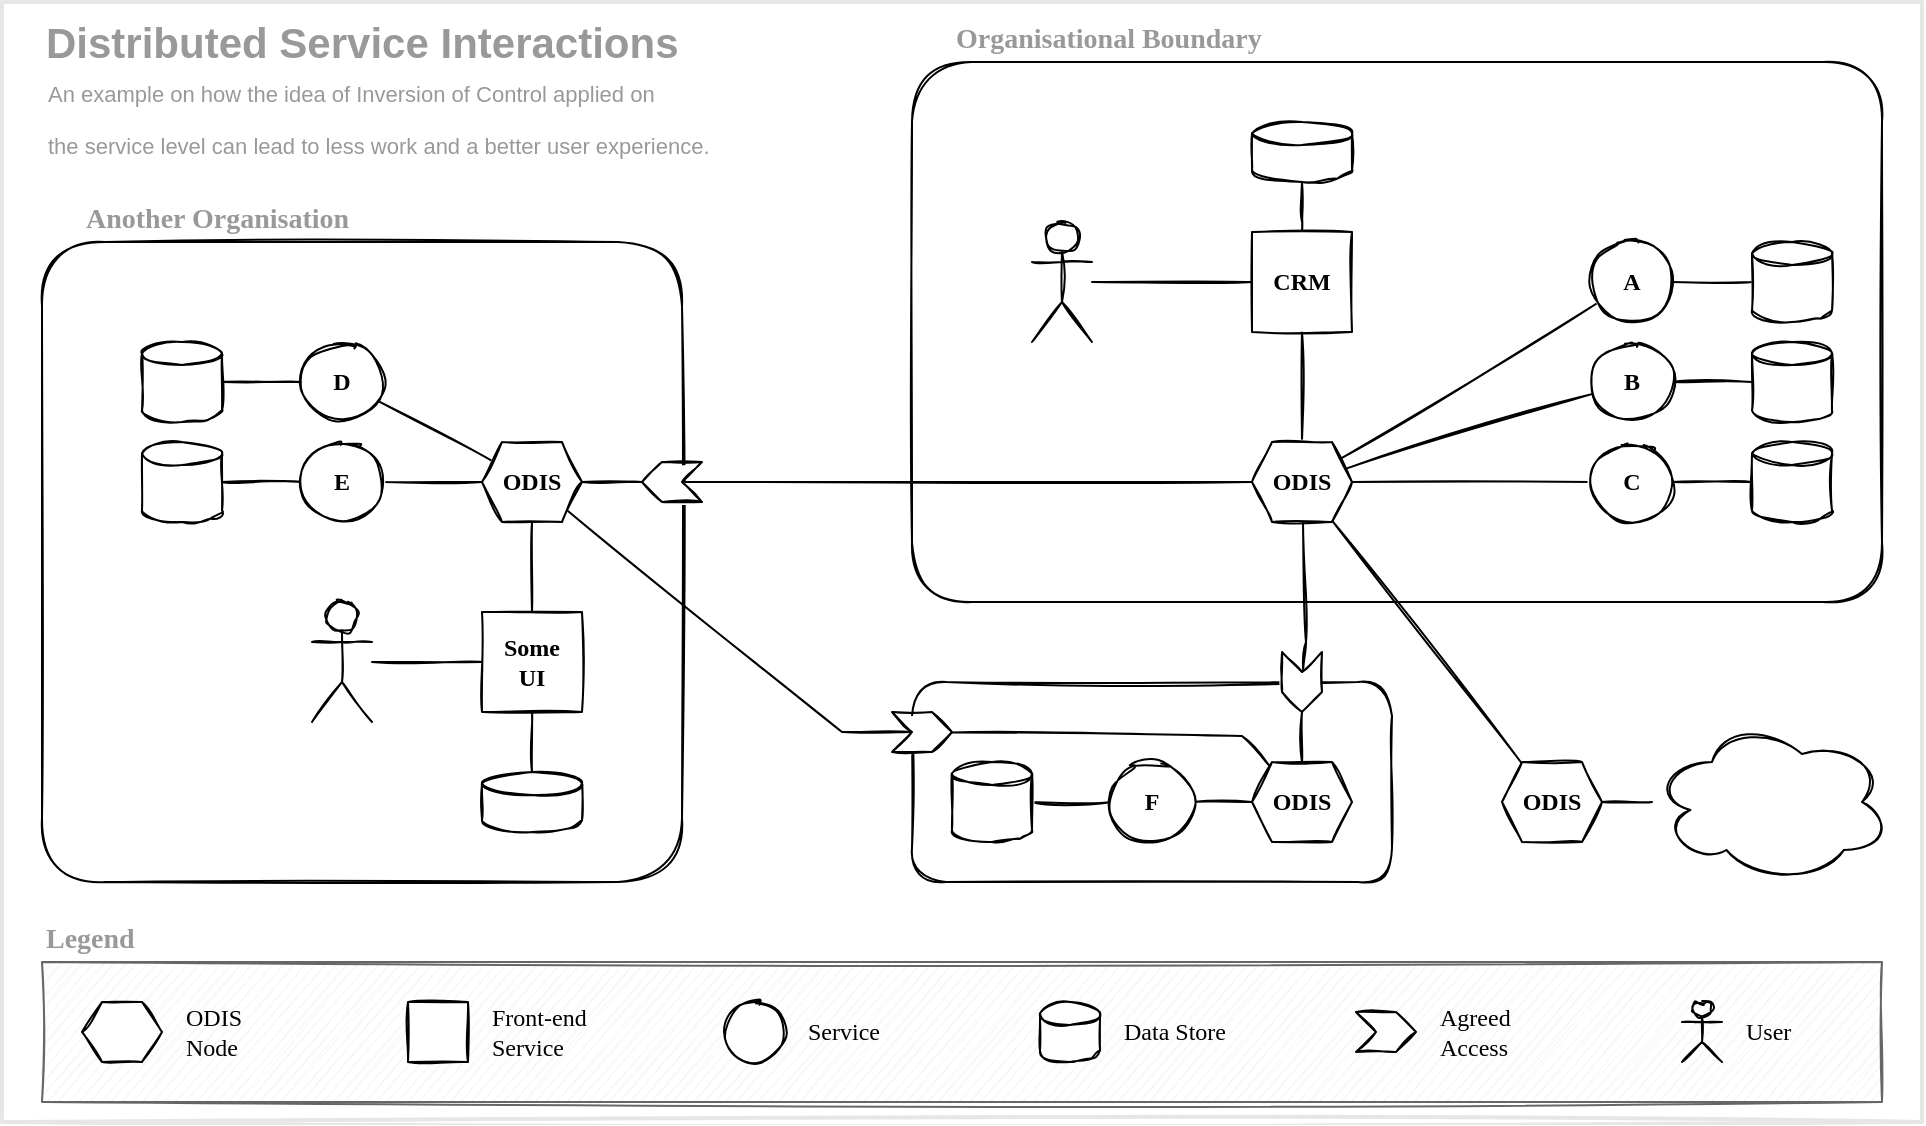 <mxfile version="13.7.9" type="device"><diagram id="r6qGfS5ZKCfBLXV4_5gG" name="Start"><mxGraphModel dx="1086" dy="798" grid="1" gridSize="10" guides="1" tooltips="1" connect="1" arrows="1" fold="1" page="1" pageScale="1" pageWidth="1169" pageHeight="827" math="0" shadow="0"><root><mxCell id="vjO0h0dfiIyPO4UfNxvm-0"/><mxCell id="vjO0h0dfiIyPO4UfNxvm-1" parent="vjO0h0dfiIyPO4UfNxvm-0"/><mxCell id="cnTNfhvsB4qDuJUf8yU0-16" value="" style="rounded=0;whiteSpace=wrap;html=1;sketch=1;fontColor=#E6E6E6;fillColor=none;strokeColor=#E6E6E6;strokeWidth=2;" vertex="1" parent="vjO0h0dfiIyPO4UfNxvm-1"><mxGeometry x="60" y="130" width="960" height="560" as="geometry"/></mxCell><mxCell id="cnTNfhvsB4qDuJUf8yU0-7" value="" style="rounded=1;whiteSpace=wrap;html=1;sketch=1;arcSize=17;fontFamily=Comic Sans MS;" vertex="1" parent="vjO0h0dfiIyPO4UfNxvm-1"><mxGeometry x="515" y="470" width="240" height="100" as="geometry"/></mxCell><mxCell id="cnTNfhvsB4qDuJUf8yU0-4" value="" style="rounded=1;whiteSpace=wrap;html=1;sketch=1;arcSize=11;fontFamily=Comic Sans MS;" vertex="1" parent="vjO0h0dfiIyPO4UfNxvm-1"><mxGeometry x="515" y="160" width="485" height="270" as="geometry"/></mxCell><mxCell id="cnTNfhvsB4qDuJUf8yU0-0" value="" style="rounded=1;whiteSpace=wrap;html=1;sketch=1;arcSize=10;fontFamily=Comic Sans MS;" vertex="1" parent="vjO0h0dfiIyPO4UfNxvm-1"><mxGeometry x="80" y="250" width="320" height="320" as="geometry"/></mxCell><mxCell id="8-gLwJp4nvl0V2ENLTLP-148" style="edgeStyle=none;rounded=0;sketch=1;orthogonalLoop=1;jettySize=auto;html=1;startArrow=none;startFill=0;endArrow=none;endFill=0;" edge="1" parent="vjO0h0dfiIyPO4UfNxvm-1" source="vjO0h0dfiIyPO4UfNxvm-4" target="8-gLwJp4nvl0V2ENLTLP-98"><mxGeometry relative="1" as="geometry"/></mxCell><mxCell id="vjO0h0dfiIyPO4UfNxvm-4" value="" style="shape=umlActor;verticalLabelPosition=bottom;verticalAlign=top;html=1;outlineConnect=0;sketch=1;fontStyle=1" vertex="1" parent="vjO0h0dfiIyPO4UfNxvm-1"><mxGeometry x="575" y="240" width="30" height="60" as="geometry"/></mxCell><mxCell id="8-gLwJp4nvl0V2ENLTLP-101" style="edgeStyle=orthogonalEdgeStyle;rounded=0;orthogonalLoop=1;jettySize=auto;html=1;startArrow=none;startFill=0;sketch=1;endArrow=none;endFill=0;fontStyle=1" edge="1" parent="vjO0h0dfiIyPO4UfNxvm-1" source="8-gLwJp4nvl0V2ENLTLP-98" target="8-gLwJp4nvl0V2ENLTLP-100"><mxGeometry relative="1" as="geometry"/></mxCell><mxCell id="8-gLwJp4nvl0V2ENLTLP-104" style="rounded=0;sketch=1;orthogonalLoop=1;jettySize=auto;html=1;startArrow=none;startFill=0;endArrow=none;endFill=0;fontStyle=1" edge="1" parent="vjO0h0dfiIyPO4UfNxvm-1" source="8-gLwJp4nvl0V2ENLTLP-98" target="8-gLwJp4nvl0V2ENLTLP-99"><mxGeometry relative="1" as="geometry"/></mxCell><mxCell id="8-gLwJp4nvl0V2ENLTLP-98" value="CRM" style="rounded=0;whiteSpace=wrap;html=1;sketch=1;fontFamily=Comic Sans MS;fontStyle=1" vertex="1" parent="vjO0h0dfiIyPO4UfNxvm-1"><mxGeometry x="685" y="245" width="50" height="50" as="geometry"/></mxCell><mxCell id="8-gLwJp4nvl0V2ENLTLP-105" style="edgeStyle=none;rounded=0;sketch=1;orthogonalLoop=1;jettySize=auto;html=1;startArrow=none;startFill=0;endArrow=none;endFill=0;fontStyle=1" edge="1" parent="vjO0h0dfiIyPO4UfNxvm-1" source="8-gLwJp4nvl0V2ENLTLP-99" target="8-gLwJp4nvl0V2ENLTLP-102"><mxGeometry relative="1" as="geometry"/></mxCell><mxCell id="8-gLwJp4nvl0V2ENLTLP-107" style="edgeStyle=none;rounded=0;sketch=1;orthogonalLoop=1;jettySize=auto;html=1;startArrow=none;startFill=0;endArrow=none;endFill=0;fontStyle=1" edge="1" parent="vjO0h0dfiIyPO4UfNxvm-1" source="8-gLwJp4nvl0V2ENLTLP-99" target="8-gLwJp4nvl0V2ENLTLP-106"><mxGeometry relative="1" as="geometry"/></mxCell><mxCell id="8-gLwJp4nvl0V2ENLTLP-109" style="edgeStyle=none;rounded=0;sketch=1;orthogonalLoop=1;jettySize=auto;html=1;startArrow=none;startFill=0;endArrow=none;endFill=0;fontStyle=1" edge="1" parent="vjO0h0dfiIyPO4UfNxvm-1" source="8-gLwJp4nvl0V2ENLTLP-99" target="8-gLwJp4nvl0V2ENLTLP-108"><mxGeometry relative="1" as="geometry"/></mxCell><mxCell id="cnTNfhvsB4qDuJUf8yU0-12" style="edgeStyle=none;rounded=0;sketch=1;orthogonalLoop=1;jettySize=auto;html=1;entryX=0;entryY=0.5;entryDx=0;entryDy=0;startArrow=none;startFill=0;endArrow=none;endFill=0;" edge="1" parent="vjO0h0dfiIyPO4UfNxvm-1" source="8-gLwJp4nvl0V2ENLTLP-99" target="cnTNfhvsB4qDuJUf8yU0-3"><mxGeometry relative="1" as="geometry"/></mxCell><mxCell id="8-gLwJp4nvl0V2ENLTLP-99" value="ODIS" style="shape=hexagon;perimeter=hexagonPerimeter2;whiteSpace=wrap;html=1;fixedSize=1;size=10;sketch=1;fontFamily=Comic Sans MS;fontStyle=1" vertex="1" parent="vjO0h0dfiIyPO4UfNxvm-1"><mxGeometry x="685" y="350" width="50" height="40" as="geometry"/></mxCell><mxCell id="8-gLwJp4nvl0V2ENLTLP-100" value="" style="shape=cylinder3;whiteSpace=wrap;html=1;boundedLbl=1;backgroundOutline=1;size=5.737;sketch=1;fontFamily=Comic Sans MS;" vertex="1" parent="vjO0h0dfiIyPO4UfNxvm-1"><mxGeometry x="685" y="190" width="50" height="30" as="geometry"/></mxCell><mxCell id="8-gLwJp4nvl0V2ENLTLP-111" style="edgeStyle=none;rounded=0;sketch=1;orthogonalLoop=1;jettySize=auto;html=1;startArrow=none;startFill=0;endArrow=none;endFill=0;fontStyle=1" edge="1" parent="vjO0h0dfiIyPO4UfNxvm-1" source="8-gLwJp4nvl0V2ENLTLP-102" target="8-gLwJp4nvl0V2ENLTLP-110"><mxGeometry relative="1" as="geometry"/></mxCell><mxCell id="8-gLwJp4nvl0V2ENLTLP-102" value="A" style="ellipse;whiteSpace=wrap;html=1;aspect=fixed;sketch=1;fontFamily=Comic Sans MS;fontStyle=1" vertex="1" parent="vjO0h0dfiIyPO4UfNxvm-1"><mxGeometry x="855" y="250" width="40" height="40" as="geometry"/></mxCell><mxCell id="8-gLwJp4nvl0V2ENLTLP-113" style="edgeStyle=none;rounded=0;sketch=1;orthogonalLoop=1;jettySize=auto;html=1;startArrow=none;startFill=0;endArrow=none;endFill=0;fontStyle=1" edge="1" parent="vjO0h0dfiIyPO4UfNxvm-1" source="8-gLwJp4nvl0V2ENLTLP-106" target="8-gLwJp4nvl0V2ENLTLP-112"><mxGeometry relative="1" as="geometry"/></mxCell><mxCell id="8-gLwJp4nvl0V2ENLTLP-106" value="B" style="ellipse;whiteSpace=wrap;html=1;aspect=fixed;sketch=1;fontFamily=Comic Sans MS;fontStyle=1" vertex="1" parent="vjO0h0dfiIyPO4UfNxvm-1"><mxGeometry x="855" y="300" width="40" height="40" as="geometry"/></mxCell><mxCell id="8-gLwJp4nvl0V2ENLTLP-115" style="edgeStyle=none;rounded=0;sketch=1;orthogonalLoop=1;jettySize=auto;html=1;startArrow=none;startFill=0;endArrow=none;endFill=0;fontStyle=1" edge="1" parent="vjO0h0dfiIyPO4UfNxvm-1" source="8-gLwJp4nvl0V2ENLTLP-108" target="8-gLwJp4nvl0V2ENLTLP-114"><mxGeometry relative="1" as="geometry"/></mxCell><mxCell id="8-gLwJp4nvl0V2ENLTLP-108" value="C" style="ellipse;whiteSpace=wrap;html=1;aspect=fixed;sketch=1;fontFamily=Comic Sans MS;fontStyle=1" vertex="1" parent="vjO0h0dfiIyPO4UfNxvm-1"><mxGeometry x="855" y="350" width="40" height="40" as="geometry"/></mxCell><mxCell id="8-gLwJp4nvl0V2ENLTLP-110" value="" style="shape=cylinder3;whiteSpace=wrap;html=1;boundedLbl=1;backgroundOutline=1;size=5.737;sketch=1;fontFamily=Comic Sans MS;" vertex="1" parent="vjO0h0dfiIyPO4UfNxvm-1"><mxGeometry x="935" y="250" width="40" height="40" as="geometry"/></mxCell><mxCell id="8-gLwJp4nvl0V2ENLTLP-112" value="" style="shape=cylinder3;whiteSpace=wrap;html=1;boundedLbl=1;backgroundOutline=1;size=5.737;sketch=1;fontFamily=Comic Sans MS;" vertex="1" parent="vjO0h0dfiIyPO4UfNxvm-1"><mxGeometry x="935" y="300" width="40" height="40" as="geometry"/></mxCell><mxCell id="8-gLwJp4nvl0V2ENLTLP-114" value="" style="shape=cylinder3;whiteSpace=wrap;html=1;boundedLbl=1;backgroundOutline=1;size=5.737;sketch=1;fontFamily=Comic Sans MS;" vertex="1" parent="vjO0h0dfiIyPO4UfNxvm-1"><mxGeometry x="935" y="350" width="40" height="40" as="geometry"/></mxCell><mxCell id="8-gLwJp4nvl0V2ENLTLP-117" style="edgeStyle=none;rounded=0;sketch=1;orthogonalLoop=1;jettySize=auto;html=1;startArrow=none;startFill=0;endArrow=none;endFill=0;fontStyle=1" edge="1" parent="vjO0h0dfiIyPO4UfNxvm-1" source="8-gLwJp4nvl0V2ENLTLP-120" target="8-gLwJp4nvl0V2ENLTLP-122"><mxGeometry relative="1" as="geometry"/></mxCell><mxCell id="8-gLwJp4nvl0V2ENLTLP-118" style="edgeStyle=none;rounded=0;sketch=1;orthogonalLoop=1;jettySize=auto;html=1;startArrow=none;startFill=0;endArrow=none;endFill=0;fontStyle=1" edge="1" parent="vjO0h0dfiIyPO4UfNxvm-1" source="8-gLwJp4nvl0V2ENLTLP-120" target="8-gLwJp4nvl0V2ENLTLP-124"><mxGeometry relative="1" as="geometry"/></mxCell><mxCell id="cnTNfhvsB4qDuJUf8yU0-11" style="edgeStyle=none;rounded=0;sketch=1;orthogonalLoop=1;jettySize=auto;html=1;entryX=0;entryY=0.5;entryDx=0;entryDy=0;startArrow=none;startFill=0;endArrow=none;endFill=0;" edge="1" parent="vjO0h0dfiIyPO4UfNxvm-1" source="8-gLwJp4nvl0V2ENLTLP-120" target="cnTNfhvsB4qDuJUf8yU0-8"><mxGeometry relative="1" as="geometry"><Array as="points"><mxPoint x="480" y="495"/></Array></mxGeometry></mxCell><mxCell id="8-gLwJp4nvl0V2ENLTLP-120" value="ODIS" style="shape=hexagon;perimeter=hexagonPerimeter2;whiteSpace=wrap;html=1;fixedSize=1;size=10;sketch=1;fontFamily=Comic Sans MS;fontStyle=1" vertex="1" parent="vjO0h0dfiIyPO4UfNxvm-1"><mxGeometry x="300" y="350" width="50" height="40" as="geometry"/></mxCell><mxCell id="8-gLwJp4nvl0V2ENLTLP-121" style="edgeStyle=none;rounded=0;sketch=1;orthogonalLoop=1;jettySize=auto;html=1;startArrow=none;startFill=0;endArrow=none;endFill=0;fontStyle=1" edge="1" parent="vjO0h0dfiIyPO4UfNxvm-1" source="8-gLwJp4nvl0V2ENLTLP-122" target="8-gLwJp4nvl0V2ENLTLP-127"><mxGeometry relative="1" as="geometry"/></mxCell><mxCell id="8-gLwJp4nvl0V2ENLTLP-122" value="D" style="ellipse;whiteSpace=wrap;html=1;aspect=fixed;sketch=1;fontFamily=Comic Sans MS;fontStyle=1" vertex="1" parent="vjO0h0dfiIyPO4UfNxvm-1"><mxGeometry x="210" y="300" width="40" height="40" as="geometry"/></mxCell><mxCell id="8-gLwJp4nvl0V2ENLTLP-123" style="edgeStyle=none;rounded=0;sketch=1;orthogonalLoop=1;jettySize=auto;html=1;startArrow=none;startFill=0;endArrow=none;endFill=0;fontStyle=1" edge="1" parent="vjO0h0dfiIyPO4UfNxvm-1" source="8-gLwJp4nvl0V2ENLTLP-124" target="8-gLwJp4nvl0V2ENLTLP-128"><mxGeometry relative="1" as="geometry"/></mxCell><mxCell id="8-gLwJp4nvl0V2ENLTLP-124" value="E" style="ellipse;whiteSpace=wrap;html=1;aspect=fixed;sketch=1;fontFamily=Comic Sans MS;fontStyle=1" vertex="1" parent="vjO0h0dfiIyPO4UfNxvm-1"><mxGeometry x="210" y="350" width="40" height="40" as="geometry"/></mxCell><mxCell id="8-gLwJp4nvl0V2ENLTLP-127" value="" style="shape=cylinder3;whiteSpace=wrap;html=1;boundedLbl=1;backgroundOutline=1;size=5.737;sketch=1;fontFamily=Comic Sans MS;fontStyle=1" vertex="1" parent="vjO0h0dfiIyPO4UfNxvm-1"><mxGeometry x="130" y="300" width="40" height="40" as="geometry"/></mxCell><mxCell id="8-gLwJp4nvl0V2ENLTLP-128" value="" style="shape=cylinder3;whiteSpace=wrap;html=1;boundedLbl=1;backgroundOutline=1;size=5.737;sketch=1;fontFamily=Comic Sans MS;fontStyle=1" vertex="1" parent="vjO0h0dfiIyPO4UfNxvm-1"><mxGeometry x="130" y="350" width="40" height="40" as="geometry"/></mxCell><mxCell id="8-gLwJp4nvl0V2ENLTLP-147" style="edgeStyle=none;rounded=0;sketch=1;orthogonalLoop=1;jettySize=auto;html=1;startArrow=none;startFill=0;endArrow=none;endFill=0;" edge="1" parent="vjO0h0dfiIyPO4UfNxvm-1" source="8-gLwJp4nvl0V2ENLTLP-130" target="8-gLwJp4nvl0V2ENLTLP-131"><mxGeometry relative="1" as="geometry"/></mxCell><mxCell id="8-gLwJp4nvl0V2ENLTLP-130" value="" style="shape=umlActor;verticalLabelPosition=bottom;verticalAlign=top;html=1;outlineConnect=0;sketch=1;fontStyle=1" vertex="1" parent="vjO0h0dfiIyPO4UfNxvm-1"><mxGeometry x="215" y="430" width="30" height="60" as="geometry"/></mxCell><mxCell id="8-gLwJp4nvl0V2ENLTLP-141" style="edgeStyle=none;rounded=0;sketch=1;orthogonalLoop=1;jettySize=auto;html=1;startArrow=none;startFill=0;endArrow=none;endFill=0;fontStyle=1" edge="1" parent="vjO0h0dfiIyPO4UfNxvm-1" source="8-gLwJp4nvl0V2ENLTLP-131" target="8-gLwJp4nvl0V2ENLTLP-120"><mxGeometry relative="1" as="geometry"/></mxCell><mxCell id="8-gLwJp4nvl0V2ENLTLP-131" value="Some&lt;br&gt;UI" style="rounded=0;whiteSpace=wrap;html=1;sketch=1;fontFamily=Comic Sans MS;fontStyle=1" vertex="1" parent="vjO0h0dfiIyPO4UfNxvm-1"><mxGeometry x="300" y="435" width="50" height="50" as="geometry"/></mxCell><mxCell id="8-gLwJp4nvl0V2ENLTLP-142" style="edgeStyle=none;rounded=0;sketch=1;orthogonalLoop=1;jettySize=auto;html=1;startArrow=none;startFill=0;endArrow=none;endFill=0;fontStyle=1" edge="1" parent="vjO0h0dfiIyPO4UfNxvm-1" source="8-gLwJp4nvl0V2ENLTLP-132" target="8-gLwJp4nvl0V2ENLTLP-131"><mxGeometry relative="1" as="geometry"/></mxCell><mxCell id="8-gLwJp4nvl0V2ENLTLP-132" value="" style="shape=cylinder3;whiteSpace=wrap;html=1;boundedLbl=1;backgroundOutline=1;size=5.737;sketch=1;fontFamily=Comic Sans MS;fontStyle=1" vertex="1" parent="vjO0h0dfiIyPO4UfNxvm-1"><mxGeometry x="300" y="515" width="50" height="30" as="geometry"/></mxCell><mxCell id="8-gLwJp4nvl0V2ENLTLP-134" value="" style="ellipse;shape=cloud;whiteSpace=wrap;html=1;sketch=1;" vertex="1" parent="vjO0h0dfiIyPO4UfNxvm-1"><mxGeometry x="885" y="490" width="120" height="80" as="geometry"/></mxCell><mxCell id="8-gLwJp4nvl0V2ENLTLP-136" style="edgeStyle=none;rounded=0;sketch=1;orthogonalLoop=1;jettySize=auto;html=1;startArrow=none;startFill=0;endArrow=none;endFill=0;fontStyle=1" edge="1" parent="vjO0h0dfiIyPO4UfNxvm-1" source="8-gLwJp4nvl0V2ENLTLP-135" target="8-gLwJp4nvl0V2ENLTLP-134"><mxGeometry relative="1" as="geometry"><mxPoint x="880" y="630" as="targetPoint"/></mxGeometry></mxCell><mxCell id="8-gLwJp4nvl0V2ENLTLP-139" style="edgeStyle=none;rounded=0;sketch=1;orthogonalLoop=1;jettySize=auto;html=1;startArrow=none;startFill=0;endArrow=none;endFill=0;fontStyle=1" edge="1" parent="vjO0h0dfiIyPO4UfNxvm-1" source="8-gLwJp4nvl0V2ENLTLP-135" target="8-gLwJp4nvl0V2ENLTLP-99"><mxGeometry relative="1" as="geometry"/></mxCell><mxCell id="8-gLwJp4nvl0V2ENLTLP-135" value="ODIS" style="shape=hexagon;perimeter=hexagonPerimeter2;whiteSpace=wrap;html=1;fixedSize=1;size=10;sketch=1;fontFamily=Comic Sans MS;fontStyle=1" vertex="1" parent="vjO0h0dfiIyPO4UfNxvm-1"><mxGeometry x="810" y="510" width="50" height="40" as="geometry"/></mxCell><mxCell id="8-gLwJp4nvl0V2ENLTLP-138" style="edgeStyle=none;rounded=0;sketch=1;orthogonalLoop=1;jettySize=auto;html=1;startArrow=none;startFill=0;endArrow=none;endFill=0;fontStyle=1;" edge="1" parent="vjO0h0dfiIyPO4UfNxvm-1" source="rLwID_kClp4WXLF-BtsN-31" target="8-gLwJp4nvl0V2ENLTLP-99"><mxGeometry relative="1" as="geometry"><Array as="points"><mxPoint x="712" y="450"/></Array></mxGeometry></mxCell><mxCell id="8-gLwJp4nvl0V2ENLTLP-137" value="ODIS" style="shape=hexagon;perimeter=hexagonPerimeter2;whiteSpace=wrap;html=1;fixedSize=1;size=10;sketch=1;fontFamily=Comic Sans MS;fontStyle=1" vertex="1" parent="vjO0h0dfiIyPO4UfNxvm-1"><mxGeometry x="685" y="510" width="50" height="40" as="geometry"/></mxCell><mxCell id="8-gLwJp4nvl0V2ENLTLP-143" style="edgeStyle=none;rounded=0;sketch=1;orthogonalLoop=1;jettySize=auto;html=1;startArrow=none;startFill=0;endArrow=none;endFill=0;fontStyle=1" edge="1" parent="vjO0h0dfiIyPO4UfNxvm-1" source="8-gLwJp4nvl0V2ENLTLP-144" target="8-gLwJp4nvl0V2ENLTLP-145"><mxGeometry relative="1" as="geometry"/></mxCell><mxCell id="8-gLwJp4nvl0V2ENLTLP-146" style="edgeStyle=none;rounded=0;sketch=1;orthogonalLoop=1;jettySize=auto;html=1;startArrow=none;startFill=0;endArrow=none;endFill=0;fontStyle=1" edge="1" parent="vjO0h0dfiIyPO4UfNxvm-1" source="8-gLwJp4nvl0V2ENLTLP-144" target="8-gLwJp4nvl0V2ENLTLP-137"><mxGeometry relative="1" as="geometry"/></mxCell><mxCell id="8-gLwJp4nvl0V2ENLTLP-144" value="F" style="ellipse;whiteSpace=wrap;html=1;aspect=fixed;sketch=1;fontFamily=Comic Sans MS;fontStyle=1" vertex="1" parent="vjO0h0dfiIyPO4UfNxvm-1"><mxGeometry x="615" y="510" width="40" height="40" as="geometry"/></mxCell><mxCell id="8-gLwJp4nvl0V2ENLTLP-145" value="" style="shape=cylinder3;whiteSpace=wrap;html=1;boundedLbl=1;backgroundOutline=1;size=5.737;sketch=1;fontFamily=Comic Sans MS;" vertex="1" parent="vjO0h0dfiIyPO4UfNxvm-1"><mxGeometry x="535" y="510" width="40" height="40" as="geometry"/></mxCell><mxCell id="rLwID_kClp4WXLF-BtsN-0" value="" style="rounded=0;whiteSpace=wrap;html=1;sketch=1;fillColor=#f5f5f5;strokeColor=#666666;fontColor=#333333;" vertex="1" parent="vjO0h0dfiIyPO4UfNxvm-1"><mxGeometry x="80" y="610" width="920" height="70" as="geometry"/></mxCell><mxCell id="rLwID_kClp4WXLF-BtsN-1" value="" style="group" vertex="1" connectable="0" parent="vjO0h0dfiIyPO4UfNxvm-1"><mxGeometry x="100" y="630" width="110" height="30" as="geometry"/></mxCell><mxCell id="rLwID_kClp4WXLF-BtsN-2" value="" style="shape=hexagon;perimeter=hexagonPerimeter2;whiteSpace=wrap;html=1;fixedSize=1;size=10;sketch=1;fontFamily=Comic Sans MS;" vertex="1" parent="rLwID_kClp4WXLF-BtsN-1"><mxGeometry width="40" height="30" as="geometry"/></mxCell><mxCell id="rLwID_kClp4WXLF-BtsN-3" value="ODIS&lt;br&gt;Node" style="text;html=1;strokeColor=none;fillColor=none;align=left;verticalAlign=middle;whiteSpace=wrap;rounded=0;dashed=1;sketch=1;fontFamily=Comic Sans MS;" vertex="1" parent="rLwID_kClp4WXLF-BtsN-1"><mxGeometry x="50" y="5" width="60" height="20" as="geometry"/></mxCell><mxCell id="rLwID_kClp4WXLF-BtsN-10" value="" style="group" vertex="1" connectable="0" parent="vjO0h0dfiIyPO4UfNxvm-1"><mxGeometry x="737" y="635" width="100" height="20" as="geometry"/></mxCell><mxCell id="rLwID_kClp4WXLF-BtsN-11" value="" style="group" vertex="1" connectable="0" parent="rLwID_kClp4WXLF-BtsN-10"><mxGeometry width="100" height="20" as="geometry"/></mxCell><mxCell id="rLwID_kClp4WXLF-BtsN-32" value="" style="group" vertex="1" connectable="0" parent="rLwID_kClp4WXLF-BtsN-11"><mxGeometry width="100" height="20" as="geometry"/></mxCell><mxCell id="rLwID_kClp4WXLF-BtsN-12" value="Agreed Access" style="text;html=1;strokeColor=none;fillColor=none;align=left;verticalAlign=middle;whiteSpace=wrap;rounded=0;dashed=1;sketch=1;fontFamily=Comic Sans MS;" vertex="1" parent="rLwID_kClp4WXLF-BtsN-32"><mxGeometry x="40" width="60" height="20" as="geometry"/></mxCell><mxCell id="rLwID_kClp4WXLF-BtsN-13" value="" style="shape=step;perimeter=stepPerimeter;whiteSpace=wrap;html=1;fixedSize=1;sketch=1;fontFamily=Comic Sans MS;size=10;" vertex="1" parent="rLwID_kClp4WXLF-BtsN-32"><mxGeometry width="30" height="20" as="geometry"/></mxCell><mxCell id="rLwID_kClp4WXLF-BtsN-14" value="" style="group" vertex="1" connectable="0" parent="vjO0h0dfiIyPO4UfNxvm-1"><mxGeometry x="263" y="630" width="100" height="30" as="geometry"/></mxCell><mxCell id="rLwID_kClp4WXLF-BtsN-15" value="" style="group" vertex="1" connectable="0" parent="rLwID_kClp4WXLF-BtsN-14"><mxGeometry width="100" height="30" as="geometry"/></mxCell><mxCell id="rLwID_kClp4WXLF-BtsN-16" value="Front-end&lt;br&gt;Service" style="text;html=1;strokeColor=none;fillColor=none;align=left;verticalAlign=middle;whiteSpace=wrap;rounded=0;dashed=1;sketch=1;fontFamily=Comic Sans MS;fontStyle=0" vertex="1" parent="rLwID_kClp4WXLF-BtsN-15"><mxGeometry x="40" y="5" width="60" height="20" as="geometry"/></mxCell><mxCell id="rLwID_kClp4WXLF-BtsN-17" value="" style="rounded=0;whiteSpace=wrap;html=1;sketch=1;fontFamily=Comic Sans MS;fontStyle=0" vertex="1" parent="rLwID_kClp4WXLF-BtsN-15"><mxGeometry width="30" height="30" as="geometry"/></mxCell><mxCell id="rLwID_kClp4WXLF-BtsN-18" value="" style="group" vertex="1" connectable="0" parent="vjO0h0dfiIyPO4UfNxvm-1"><mxGeometry x="421" y="630" width="100" height="30" as="geometry"/></mxCell><mxCell id="rLwID_kClp4WXLF-BtsN-19" value="" style="group" vertex="1" connectable="0" parent="rLwID_kClp4WXLF-BtsN-18"><mxGeometry width="100" height="30" as="geometry"/></mxCell><mxCell id="rLwID_kClp4WXLF-BtsN-20" value="Service" style="text;html=1;strokeColor=none;fillColor=none;align=left;verticalAlign=middle;whiteSpace=wrap;rounded=0;dashed=1;sketch=1;fontFamily=Comic Sans MS;" vertex="1" parent="rLwID_kClp4WXLF-BtsN-19"><mxGeometry x="40" y="5" width="60" height="20" as="geometry"/></mxCell><mxCell id="rLwID_kClp4WXLF-BtsN-21" value="" style="ellipse;whiteSpace=wrap;html=1;aspect=fixed;sketch=1;fontFamily=Comic Sans MS;" vertex="1" parent="rLwID_kClp4WXLF-BtsN-19"><mxGeometry width="30" height="30" as="geometry"/></mxCell><mxCell id="rLwID_kClp4WXLF-BtsN-22" value="" style="group" vertex="1" connectable="0" parent="vjO0h0dfiIyPO4UfNxvm-1"><mxGeometry x="579" y="630" width="100" height="30" as="geometry"/></mxCell><mxCell id="rLwID_kClp4WXLF-BtsN-23" value="Data Store" style="text;html=1;strokeColor=none;fillColor=none;align=left;verticalAlign=middle;whiteSpace=wrap;rounded=0;dashed=1;sketch=1;fontFamily=Comic Sans MS;" vertex="1" parent="rLwID_kClp4WXLF-BtsN-22"><mxGeometry x="40" y="5" width="60" height="20" as="geometry"/></mxCell><mxCell id="rLwID_kClp4WXLF-BtsN-24" value="" style="shape=cylinder3;whiteSpace=wrap;html=1;boundedLbl=1;backgroundOutline=1;size=5.737;sketch=1;fontFamily=Comic Sans MS;" vertex="1" parent="rLwID_kClp4WXLF-BtsN-22"><mxGeometry width="30" height="30" as="geometry"/></mxCell><mxCell id="rLwID_kClp4WXLF-BtsN-28" value="" style="group" vertex="1" connectable="0" parent="vjO0h0dfiIyPO4UfNxvm-1"><mxGeometry x="900" y="630" width="90" height="30" as="geometry"/></mxCell><mxCell id="rLwID_kClp4WXLF-BtsN-29" value="" style="shape=umlActor;verticalLabelPosition=bottom;verticalAlign=top;html=1;outlineConnect=0;sketch=1;fontFamily=Comic Sans MS;" vertex="1" parent="rLwID_kClp4WXLF-BtsN-28"><mxGeometry width="20" height="30" as="geometry"/></mxCell><mxCell id="rLwID_kClp4WXLF-BtsN-30" value="User" style="text;html=1;strokeColor=none;fillColor=none;align=left;verticalAlign=middle;whiteSpace=wrap;rounded=0;dashed=1;sketch=1;fontFamily=Comic Sans MS;" vertex="1" parent="rLwID_kClp4WXLF-BtsN-28"><mxGeometry x="30" y="5" width="60" height="20" as="geometry"/></mxCell><mxCell id="cnTNfhvsB4qDuJUf8yU0-9" value="" style="edgeStyle=none;rounded=0;sketch=1;orthogonalLoop=1;jettySize=auto;html=1;startArrow=none;startFill=0;endArrow=none;endFill=0;" edge="1" parent="vjO0h0dfiIyPO4UfNxvm-1" source="rLwID_kClp4WXLF-BtsN-31" target="8-gLwJp4nvl0V2ENLTLP-137"><mxGeometry relative="1" as="geometry"/></mxCell><mxCell id="rLwID_kClp4WXLF-BtsN-31" value="" style="shape=step;perimeter=stepPerimeter;whiteSpace=wrap;html=1;fixedSize=1;sketch=1;fontFamily=Comic Sans MS;size=10;rotation=90;" vertex="1" parent="vjO0h0dfiIyPO4UfNxvm-1"><mxGeometry x="695" y="460" width="30" height="20" as="geometry"/></mxCell><mxCell id="cnTNfhvsB4qDuJUf8yU0-1" value="Another Organisation" style="text;html=1;strokeColor=none;fillColor=none;align=left;verticalAlign=bottom;whiteSpace=wrap;rounded=0;dashed=1;sketch=1;fontFamily=Comic Sans MS;fontStyle=1;fontSize=14;fontColor=#999999;" vertex="1" parent="vjO0h0dfiIyPO4UfNxvm-1"><mxGeometry x="100" y="230" width="170" height="20" as="geometry"/></mxCell><mxCell id="cnTNfhvsB4qDuJUf8yU0-13" value="" style="edgeStyle=none;rounded=0;sketch=1;orthogonalLoop=1;jettySize=auto;html=1;startArrow=none;startFill=0;endArrow=none;endFill=0;" edge="1" parent="vjO0h0dfiIyPO4UfNxvm-1" source="cnTNfhvsB4qDuJUf8yU0-3" target="8-gLwJp4nvl0V2ENLTLP-120"><mxGeometry relative="1" as="geometry"/></mxCell><mxCell id="cnTNfhvsB4qDuJUf8yU0-3" value="" style="shape=step;perimeter=stepPerimeter;whiteSpace=wrap;html=1;fixedSize=1;sketch=1;fontFamily=Comic Sans MS;size=10;rotation=-180;" vertex="1" parent="vjO0h0dfiIyPO4UfNxvm-1"><mxGeometry x="380" y="360" width="30" height="20" as="geometry"/></mxCell><mxCell id="cnTNfhvsB4qDuJUf8yU0-5" value="Organisational Boundary" style="text;html=1;strokeColor=none;fillColor=none;align=left;verticalAlign=bottom;whiteSpace=wrap;rounded=0;dashed=1;sketch=1;fontFamily=Comic Sans MS;fontStyle=1;fontSize=14;fontColor=#999999;" vertex="1" parent="vjO0h0dfiIyPO4UfNxvm-1"><mxGeometry x="535" y="140" width="170" height="20" as="geometry"/></mxCell><mxCell id="cnTNfhvsB4qDuJUf8yU0-10" style="edgeStyle=none;rounded=0;sketch=1;orthogonalLoop=1;jettySize=auto;html=1;startArrow=none;startFill=0;endArrow=none;endFill=0;" edge="1" parent="vjO0h0dfiIyPO4UfNxvm-1" source="cnTNfhvsB4qDuJUf8yU0-8" target="8-gLwJp4nvl0V2ENLTLP-137"><mxGeometry relative="1" as="geometry"><Array as="points"><mxPoint x="680" y="497"/></Array></mxGeometry></mxCell><mxCell id="cnTNfhvsB4qDuJUf8yU0-8" value="" style="shape=step;perimeter=stepPerimeter;whiteSpace=wrap;html=1;fixedSize=1;sketch=1;fontFamily=Comic Sans MS;size=10;" vertex="1" parent="vjO0h0dfiIyPO4UfNxvm-1"><mxGeometry x="505" y="485" width="30" height="20" as="geometry"/></mxCell><mxCell id="cnTNfhvsB4qDuJUf8yU0-17" value="&lt;b style=&quot;font-size: 21px;&quot;&gt;Distributed Service Interactions&lt;/b&gt;" style="text;html=1;strokeColor=none;fillColor=none;align=left;verticalAlign=middle;whiteSpace=wrap;rounded=0;sketch=1;fontColor=#999999;fontSize=21;" vertex="1" parent="vjO0h0dfiIyPO4UfNxvm-1"><mxGeometry x="80" y="140" width="340" height="20" as="geometry"/></mxCell><mxCell id="e1hZty5Rs2V_89aA9BgS-0" value="&lt;font style=&quot;font-size: 11px&quot;&gt;An example on how the idea of Inversion of Control applied on &lt;br&gt;the service level can lead to less work and a better user experience.&lt;/font&gt;" style="text;html=1;strokeColor=none;fillColor=none;align=left;verticalAlign=middle;whiteSpace=wrap;rounded=0;sketch=1;fontColor=#999999;fontSize=21;" vertex="1" parent="vjO0h0dfiIyPO4UfNxvm-1"><mxGeometry x="81" y="160" width="339" height="50" as="geometry"/></mxCell><mxCell id="e1hZty5Rs2V_89aA9BgS-1" value="Legend" style="text;html=1;strokeColor=none;fillColor=none;align=left;verticalAlign=bottom;whiteSpace=wrap;rounded=0;dashed=1;sketch=1;fontFamily=Comic Sans MS;fontStyle=1;fontSize=14;fontColor=#999999;" vertex="1" parent="vjO0h0dfiIyPO4UfNxvm-1"><mxGeometry x="80" y="590" width="170" height="20" as="geometry"/></mxCell></root></mxGraphModel></diagram></mxfile>